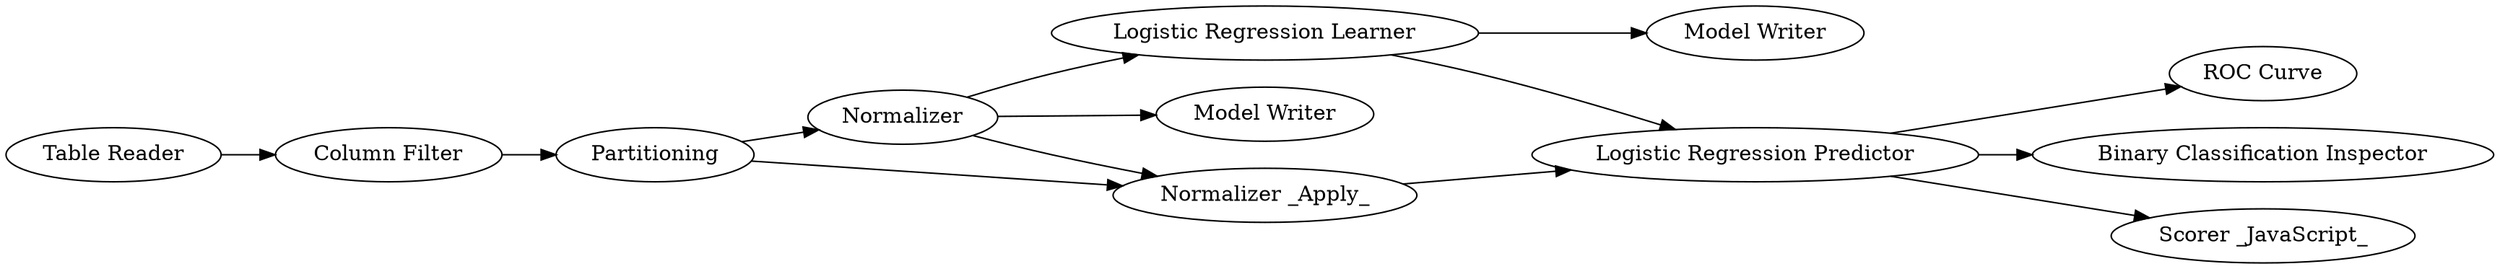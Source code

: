 digraph {
	"-1575224296251878429_12" [label="ROC Curve"]
	"-1575224296251878429_10" [label="Logistic Regression Predictor"]
	"-1575224296251878429_15" [label="Model Writer"]
	"-1575224296251878429_16" [label="Model Writer"]
	"-1575224296251878429_2" [label=Normalizer]
	"-1575224296251878429_13" [label="Binary Classification Inspector"]
	"-1575224296251878429_14" [label="Column Filter"]
	"-1575224296251878429_3" [label=Partitioning]
	"-1575224296251878429_11" [label="Scorer _JavaScript_"]
	"-1575224296251878429_4" [label="Normalizer _Apply_"]
	"-1575224296251878429_9" [label="Logistic Regression Learner"]
	"-1575224296251878429_1" [label="Table Reader"]
	"-1575224296251878429_10" -> "-1575224296251878429_12"
	"-1575224296251878429_1" -> "-1575224296251878429_14"
	"-1575224296251878429_2" -> "-1575224296251878429_16"
	"-1575224296251878429_9" -> "-1575224296251878429_15"
	"-1575224296251878429_14" -> "-1575224296251878429_3"
	"-1575224296251878429_3" -> "-1575224296251878429_2"
	"-1575224296251878429_3" -> "-1575224296251878429_4"
	"-1575224296251878429_2" -> "-1575224296251878429_9"
	"-1575224296251878429_10" -> "-1575224296251878429_11"
	"-1575224296251878429_2" -> "-1575224296251878429_4"
	"-1575224296251878429_10" -> "-1575224296251878429_13"
	"-1575224296251878429_4" -> "-1575224296251878429_10"
	"-1575224296251878429_9" -> "-1575224296251878429_10"
	rankdir=LR
}
